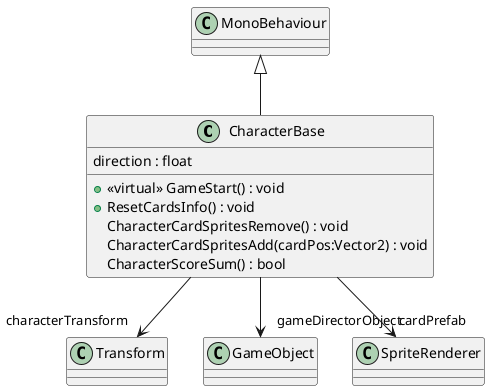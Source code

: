 @startuml
class CharacterBase {
    direction : float
    + <<virtual>> GameStart() : void
    + ResetCardsInfo() : void
    CharacterCardSpritesRemove() : void
    CharacterCardSpritesAdd(cardPos:Vector2) : void
    CharacterScoreSum() : bool
}
MonoBehaviour <|-- CharacterBase
CharacterBase --> "characterTransform" Transform
CharacterBase --> "gameDirectorObject" GameObject
CharacterBase --> "cardPrefab" SpriteRenderer
@enduml

